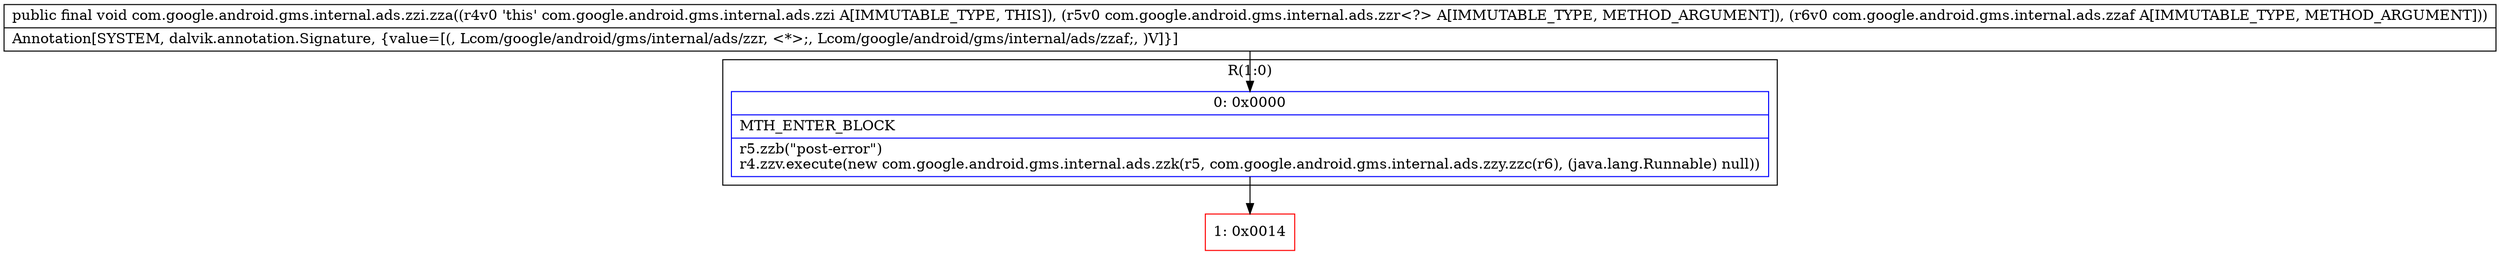 digraph "CFG forcom.google.android.gms.internal.ads.zzi.zza(Lcom\/google\/android\/gms\/internal\/ads\/zzr;Lcom\/google\/android\/gms\/internal\/ads\/zzaf;)V" {
subgraph cluster_Region_182869024 {
label = "R(1:0)";
node [shape=record,color=blue];
Node_0 [shape=record,label="{0\:\ 0x0000|MTH_ENTER_BLOCK\l|r5.zzb(\"post\-error\")\lr4.zzv.execute(new com.google.android.gms.internal.ads.zzk(r5, com.google.android.gms.internal.ads.zzy.zzc(r6), (java.lang.Runnable) null))\l}"];
}
Node_1 [shape=record,color=red,label="{1\:\ 0x0014}"];
MethodNode[shape=record,label="{public final void com.google.android.gms.internal.ads.zzi.zza((r4v0 'this' com.google.android.gms.internal.ads.zzi A[IMMUTABLE_TYPE, THIS]), (r5v0 com.google.android.gms.internal.ads.zzr\<?\> A[IMMUTABLE_TYPE, METHOD_ARGUMENT]), (r6v0 com.google.android.gms.internal.ads.zzaf A[IMMUTABLE_TYPE, METHOD_ARGUMENT]))  | Annotation[SYSTEM, dalvik.annotation.Signature, \{value=[(, Lcom\/google\/android\/gms\/internal\/ads\/zzr, \<*\>;, Lcom\/google\/android\/gms\/internal\/ads\/zzaf;, )V]\}]\l}"];
MethodNode -> Node_0;
Node_0 -> Node_1;
}

